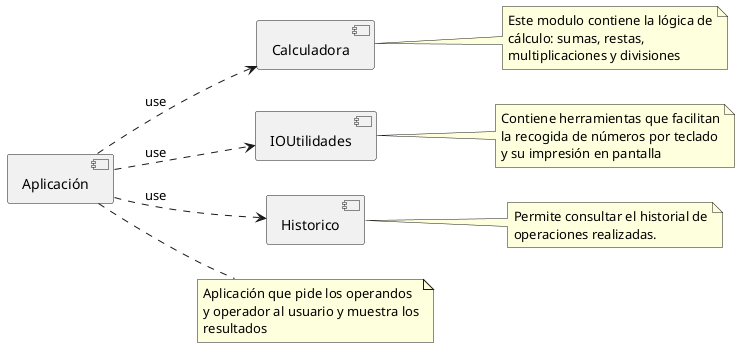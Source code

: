@startuml primerNivel
left to right direction
[Aplicación]
[Calculadora]
[IOUtilidades]
[Historico]

[Aplicación] ..> [IOUtilidades]: use
[Aplicación] ..> [Calculadora]: use
[Aplicación] ..> [Historico]: use

note right of [Aplicación]
    Aplicación que pide los operandos 
    y operador al usuario y muestra los
    resultados
end note

note right of [Calculadora]
    Este modulo contiene la lógica de
    cálculo: sumas, restas, 
    multiplicaciones y divisiones
end note

note right of [IOUtilidades]
    Contiene herramientas que facilitan
    la recogida de números por teclado
    y su impresión en pantalla
end note

note right of [Historico]
    Permite consultar el historial de
    operaciones realizadas.
end note
@enduml

@startuml segundoNivelCalculadora
package es.dam.prog.calculadora {
    interface Operacion {
        +calcular(operandos: RealOperandos): double
        +calcular(operandos: EnteroOperandos): int
    }

    abstract class Operando {}

    class EnteroOperandos {
        -operador1: int
        -operador2: int
    }

    class RealOperandos {
        -operador1: double
        -operador2: double
    }

    class Suma {}
    class Division {}
    class CalculadoraException {}

    Operando <|-- EnteroOperandos
    Operando <|-- RealOperandos
    Operacion <|.. Suma
    Operacion <|.. Division
    Operacion ..> CalculadoraException: throws

    note right of Operacion
        Todas las opciones de cálculo
        son recogidas en esta interfaz:
        suma, resta, división... Si quiero
        añadir más, solo tendría que agregar
        nuevas clases que implementen esta
        interfaz.
    end note

    note right of Operando
        Encapsula a los operandos, el el futuro
        cambiaremos esta clase para que sea más
        potente y flexible.
    end note
}
note right of es.dam.prog.calculadora 
    Este paquete contiene todos los artefactos
    de programación del módulo/componente
    calculadora            
end note
@enduml

@startuml segundoNivelIOUtilidades
package es.dam.prog.util.io {
    class TecladoUtil {
        +{static}leerEntero(): int
        +{static}leerEntero(minimo: int, maximo: int): int
        +{static}leerReal(): double
        +{static}leerReal(minimo: int, maximo: int): double
        +{static}leerCaracter(): char
    }

    class IOUtilException {}

    TecladoUtil ..> IOUtilException: throws

    note right of TecladoUtil
        Encapsula todas las operaciones
        relativas a las lecturas de datos
        por teclado
    end note
}
@enduml

@startuml
package es.dam.prog.historial {
    class Operation {
        -oper1: int
        -oper2: int 
        -operando: String
    }

    class Historico {
        +add()
        +remove()
    }

    Historico ..> ArrayList: use
    Operation --* Historico
}
@enduml

@startuml segundoNivelAplicacion
package es.dam.prog.app {
    class App {
        +{static}main(args: String[])
    }
}
@enduml